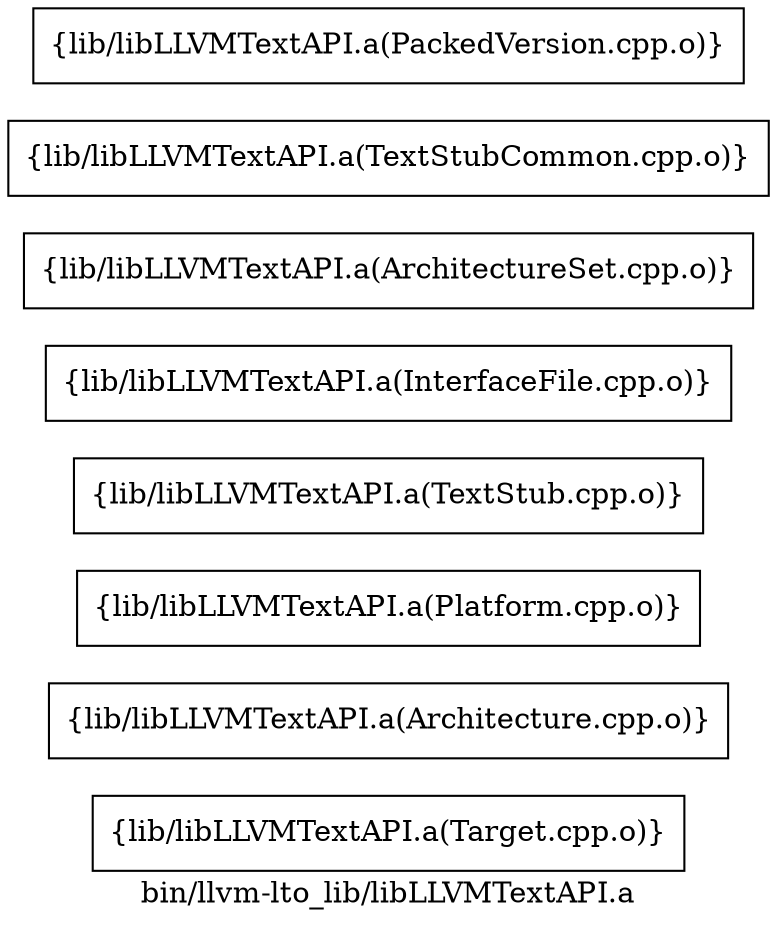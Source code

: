 digraph "bin/llvm-lto_lib/libLLVMTextAPI.a" {
	label="bin/llvm-lto_lib/libLLVMTextAPI.a";
	rankdir=LR;

	Node0x557d850b3838 [shape=record,shape=box,group=0,label="{lib/libLLVMTextAPI.a(Target.cpp.o)}"];
	Node0x557d850b3e28 [shape=record,shape=box,group=0,label="{lib/libLLVMTextAPI.a(Architecture.cpp.o)}"];
	Node0x557d850b2758 [shape=record,shape=box,group=0,label="{lib/libLLVMTextAPI.a(Platform.cpp.o)}"];
	Node0x557d850b3108 [shape=record,shape=box,group=0,label="{lib/libLLVMTextAPI.a(TextStub.cpp.o)}"];
	Node0x557d850b2de8 [shape=record,shape=box,group=0,label="{lib/libLLVMTextAPI.a(InterfaceFile.cpp.o)}"];
	Node0x557d850c2658 [shape=record,shape=box,group=0,label="{lib/libLLVMTextAPI.a(ArchitectureSet.cpp.o)}"];
	Node0x557d850c2a68 [shape=record,shape=box,group=0,label="{lib/libLLVMTextAPI.a(TextStubCommon.cpp.o)}"];
	Node0x557d850c2338 [shape=record,shape=box,group=0,label="{lib/libLLVMTextAPI.a(PackedVersion.cpp.o)}"];
}
